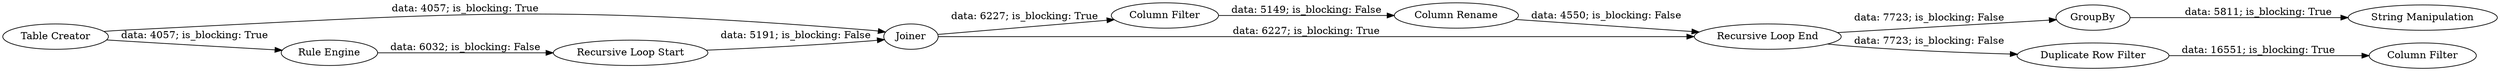 digraph {
	"-8897431330011735242_7" [label="Column Rename"]
	"-8897431330011735242_13" [label="String Manipulation"]
	"-8897431330011735242_6" [label="Column Filter"]
	"-8897431330011735242_12" [label="Column Filter"]
	"-8897431330011735242_3" [label="Recursive Loop Start"]
	"-8897431330011735242_4" [label=Joiner]
	"-8897431330011735242_5" [label="Recursive Loop End"]
	"-8897431330011735242_1" [label="Table Creator"]
	"-8897431330011735242_9" [label=GroupBy]
	"-8897431330011735242_10" [label="Duplicate Row Filter"]
	"-8897431330011735242_8" [label="Rule Engine"]
	"-8897431330011735242_5" -> "-8897431330011735242_10" [label="data: 7723; is_blocking: False"]
	"-8897431330011735242_3" -> "-8897431330011735242_4" [label="data: 5191; is_blocking: False"]
	"-8897431330011735242_10" -> "-8897431330011735242_12" [label="data: 16551; is_blocking: True"]
	"-8897431330011735242_4" -> "-8897431330011735242_5" [label="data: 6227; is_blocking: True"]
	"-8897431330011735242_9" -> "-8897431330011735242_13" [label="data: 5811; is_blocking: True"]
	"-8897431330011735242_1" -> "-8897431330011735242_4" [label="data: 4057; is_blocking: True"]
	"-8897431330011735242_5" -> "-8897431330011735242_9" [label="data: 7723; is_blocking: False"]
	"-8897431330011735242_4" -> "-8897431330011735242_6" [label="data: 6227; is_blocking: True"]
	"-8897431330011735242_6" -> "-8897431330011735242_7" [label="data: 5149; is_blocking: False"]
	"-8897431330011735242_1" -> "-8897431330011735242_8" [label="data: 4057; is_blocking: True"]
	"-8897431330011735242_7" -> "-8897431330011735242_5" [label="data: 4550; is_blocking: False"]
	"-8897431330011735242_8" -> "-8897431330011735242_3" [label="data: 6032; is_blocking: False"]
	rankdir=LR
}
